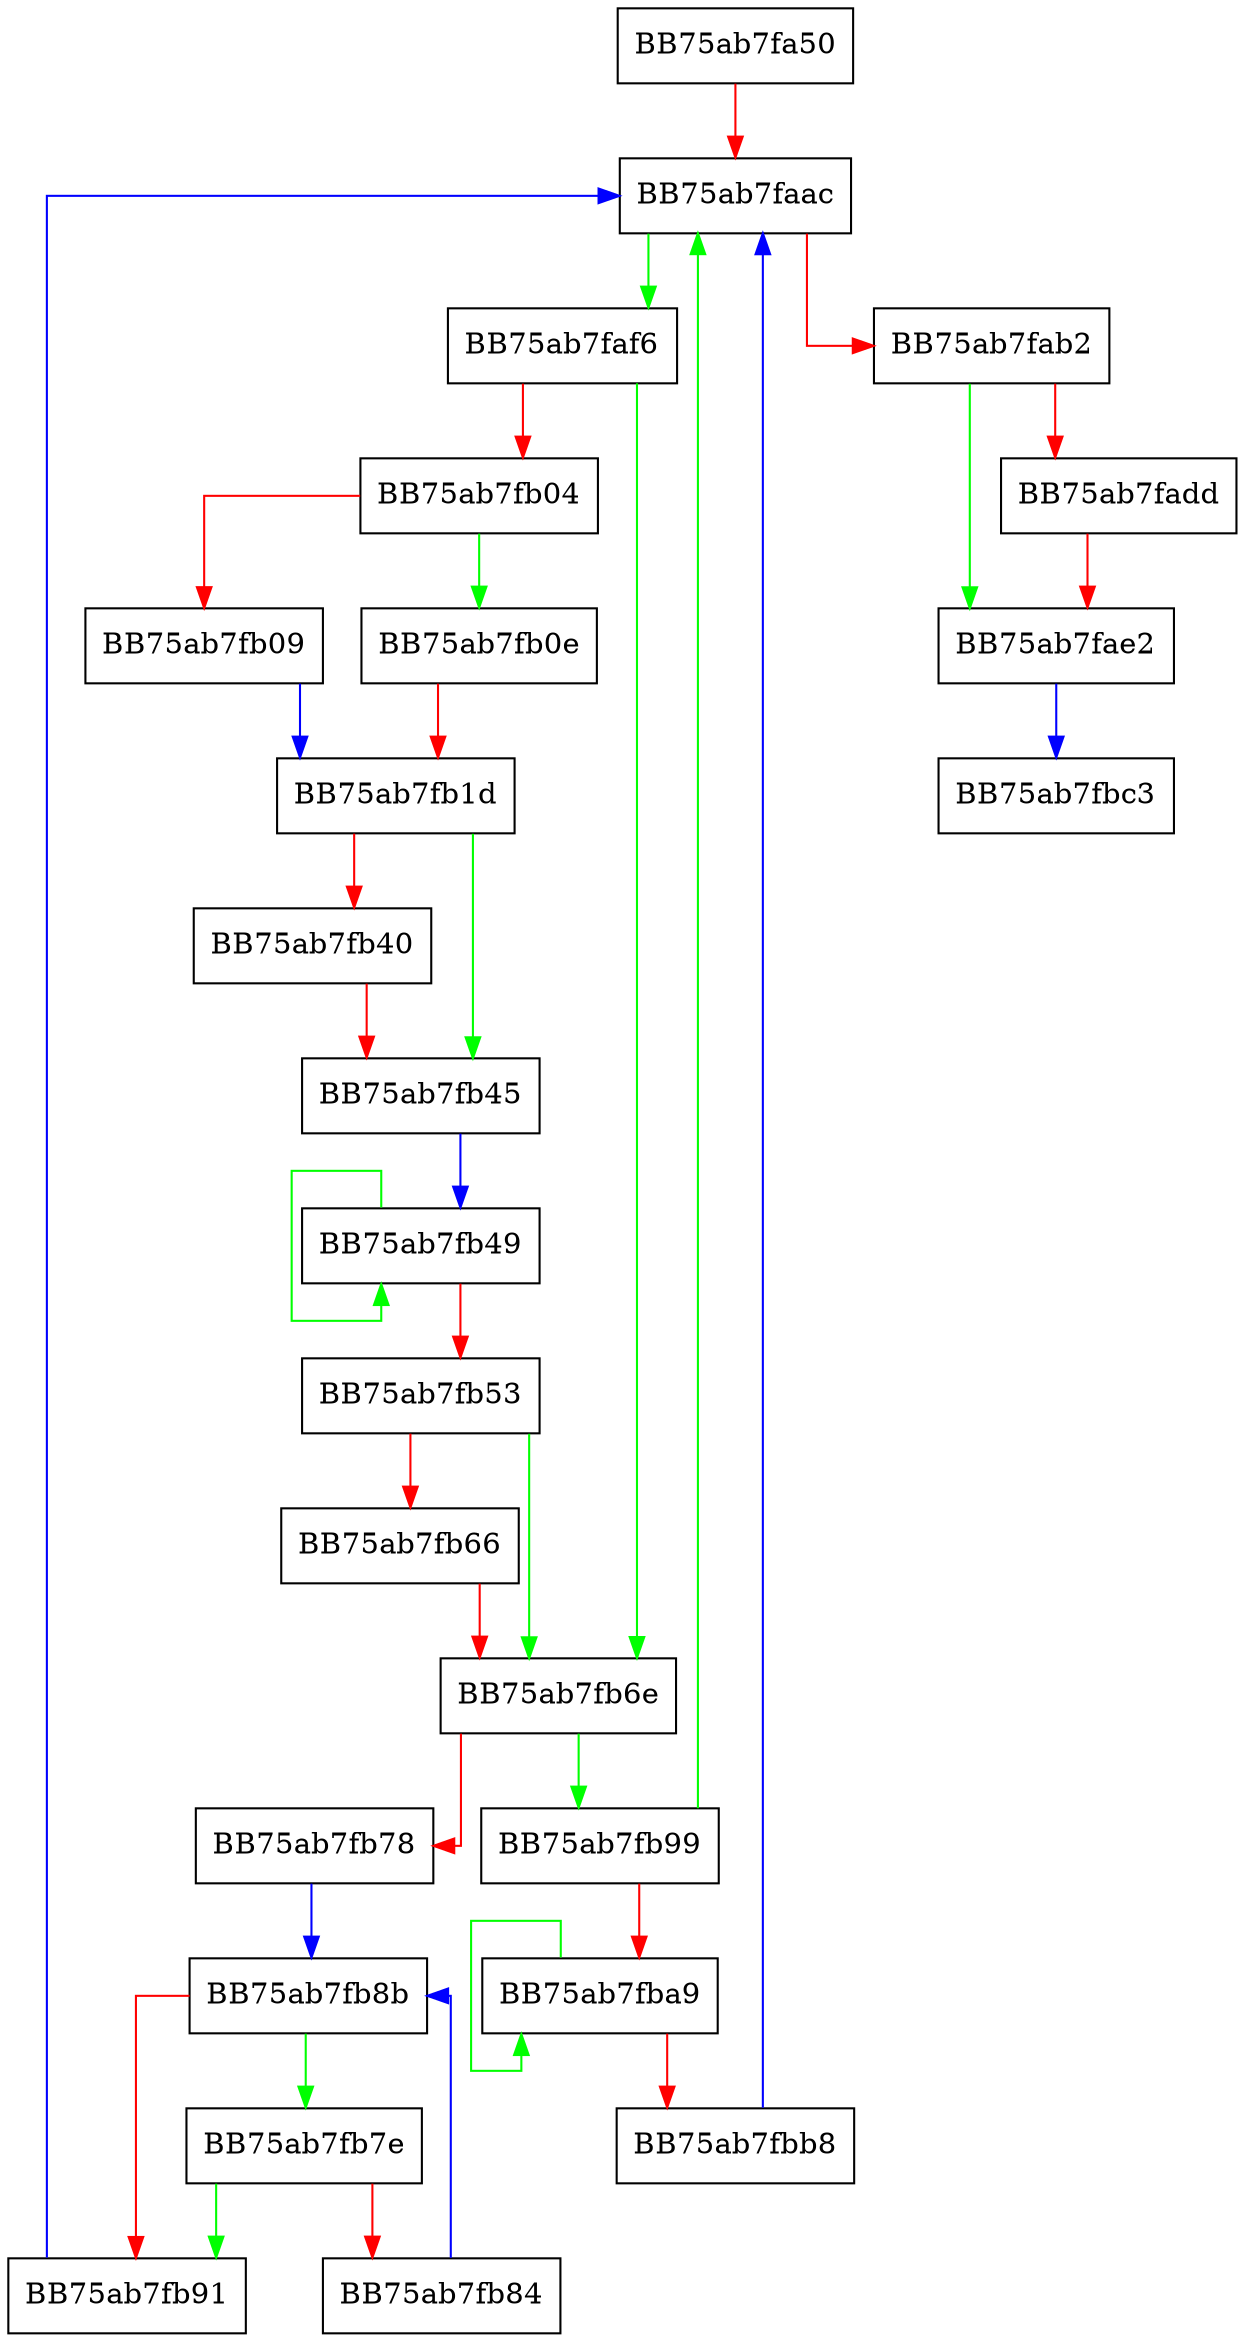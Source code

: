 digraph GetStringRepresentation {
  node [shape="box"];
  graph [splines=ortho];
  BB75ab7fa50 -> BB75ab7faac [color="red"];
  BB75ab7faac -> BB75ab7faf6 [color="green"];
  BB75ab7faac -> BB75ab7fab2 [color="red"];
  BB75ab7fab2 -> BB75ab7fae2 [color="green"];
  BB75ab7fab2 -> BB75ab7fadd [color="red"];
  BB75ab7fadd -> BB75ab7fae2 [color="red"];
  BB75ab7fae2 -> BB75ab7fbc3 [color="blue"];
  BB75ab7faf6 -> BB75ab7fb6e [color="green"];
  BB75ab7faf6 -> BB75ab7fb04 [color="red"];
  BB75ab7fb04 -> BB75ab7fb0e [color="green"];
  BB75ab7fb04 -> BB75ab7fb09 [color="red"];
  BB75ab7fb09 -> BB75ab7fb1d [color="blue"];
  BB75ab7fb0e -> BB75ab7fb1d [color="red"];
  BB75ab7fb1d -> BB75ab7fb45 [color="green"];
  BB75ab7fb1d -> BB75ab7fb40 [color="red"];
  BB75ab7fb40 -> BB75ab7fb45 [color="red"];
  BB75ab7fb45 -> BB75ab7fb49 [color="blue"];
  BB75ab7fb49 -> BB75ab7fb49 [color="green"];
  BB75ab7fb49 -> BB75ab7fb53 [color="red"];
  BB75ab7fb53 -> BB75ab7fb6e [color="green"];
  BB75ab7fb53 -> BB75ab7fb66 [color="red"];
  BB75ab7fb66 -> BB75ab7fb6e [color="red"];
  BB75ab7fb6e -> BB75ab7fb99 [color="green"];
  BB75ab7fb6e -> BB75ab7fb78 [color="red"];
  BB75ab7fb78 -> BB75ab7fb8b [color="blue"];
  BB75ab7fb7e -> BB75ab7fb91 [color="green"];
  BB75ab7fb7e -> BB75ab7fb84 [color="red"];
  BB75ab7fb84 -> BB75ab7fb8b [color="blue"];
  BB75ab7fb8b -> BB75ab7fb7e [color="green"];
  BB75ab7fb8b -> BB75ab7fb91 [color="red"];
  BB75ab7fb91 -> BB75ab7faac [color="blue"];
  BB75ab7fb99 -> BB75ab7faac [color="green"];
  BB75ab7fb99 -> BB75ab7fba9 [color="red"];
  BB75ab7fba9 -> BB75ab7fba9 [color="green"];
  BB75ab7fba9 -> BB75ab7fbb8 [color="red"];
  BB75ab7fbb8 -> BB75ab7faac [color="blue"];
}
